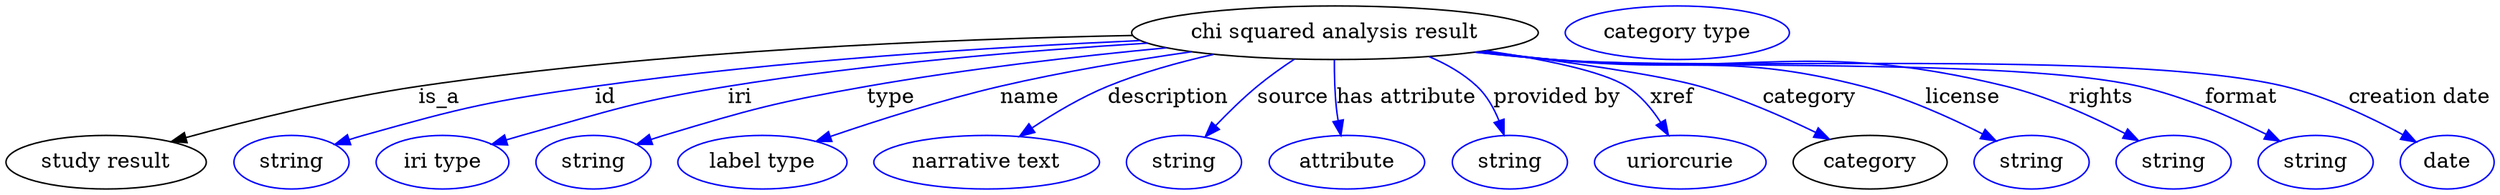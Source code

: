 digraph {
	graph [bb="0,0,1661.1,123"];
	node [label="\N"];
	"chi squared analysis result"	[height=0.5,
		label="chi squared analysis result",
		pos="885.94,105",
		width=3.7733];
	"study result"	[height=0.5,
		pos="66.944,18",
		width=1.8596];
	"chi squared analysis result" -> "study result"	[label=is_a,
		lp="289.94,61.5",
		pos="e,110.54,31.824 750.77,103.11 626.7,100.66 438.09,92.854 275.94,69 222.29,61.107 162.19,46.059 120.26,34.525"];
	id	[color=blue,
		height=0.5,
		label=string,
		pos="189.94,18",
		width=1.0652];
	"chi squared analysis result" -> id	[color=blue,
		label=id,
		lp="401.94,61.5",
		pos="e,218.94,29.966 756.22,99.567 656.94,95.011 516.82,86.071 394.94,69 324.33,59.109 306.59,55.278 237.94,36 234.84,35.128 231.64,34.158 \
228.44,33.138",
		style=solid];
	iri	[color=blue,
		height=0.5,
		label="iri type",
		pos="290.94,18",
		width=1.2277];
	"chi squared analysis result" -> iri	[color=blue,
		label=iri,
		lp="489.94,61.5",
		pos="e,324.34,29.804 760.68,98.002 680.59,92.972 574.71,84.103 481.94,69 430.39,60.606 372.54,44.49 334.15,32.818",
		style=solid];
	type	[color=blue,
		height=0.5,
		label=string,
		pos="391.94,18",
		width=1.0652];
	"chi squared analysis result" -> type	[color=blue,
		label=type,
		lp="590.94,61.5",
		pos="e,420.86,30.019 773.54,94.795 714.21,89.07 640.35,80.569 574.94,69 513.7,58.167 498.5,53.938 438.94,36 436.18,35.167 433.34,34.264 \
430.49,33.322",
		style=solid];
	name	[color=blue,
		height=0.5,
		label="label type",
		pos="504.94,18",
		width=1.5707];
	"chi squared analysis result" -> name	[color=blue,
		label=name,
		lp="682.94,61.5",
		pos="e,540.6,31.982 790.11,92.191 750.48,86.473 704.24,78.716 662.94,69 624.41,59.932 581.65,46.166 550.34,35.372",
		style=solid];
	description	[color=blue,
		height=0.5,
		label="narrative text",
		pos="654.94,18",
		width=2.0943];
	"chi squared analysis result" -> description	[color=blue,
		label=description,
		lp="774.44,61.5",
		pos="e,676.32,35.341 804.29,90.509 781.05,85.259 756.06,78.229 733.94,69 716.7,61.805 698.99,50.972 684.72,41.226",
		style=solid];
	source	[color=blue,
		height=0.5,
		label=string,
		pos="786.94,18",
		width=1.0652];
	"chi squared analysis result" -> source	[color=blue,
		label=source,
		lp="857.94,61.5",
		pos="e,800.5,35.2 858.66,87.294 850.43,81.827 841.57,75.483 833.94,69 824.63,61.085 815.23,51.484 807.32,42.819",
		style=solid];
	"has attribute"	[color=blue,
		height=0.5,
		label=attribute,
		pos="894.94,18",
		width=1.4443];
	"chi squared analysis result" -> "has attribute"	[color=blue,
		label="has attribute",
		lp="933.94,61.5",
		pos="e,890.33,35.966 885.42,86.814 885.35,77.14 885.61,64.858 886.94,54 887.27,51.309 887.72,48.522 888.24,45.749",
		style=solid];
	"provided by"	[color=blue,
		height=0.5,
		label=string,
		pos="1002.9,18",
		width=1.0652];
	"chi squared analysis result" -> "provided by"	[color=blue,
		label="provided by",
		lp="1034.4,61.5",
		pos="e,999.02,36.312 948.83,88.977 960.5,84.048 971.85,77.549 980.94,69 987.6,62.743 992.36,54.117 995.71,45.79",
		style=solid];
	xref	[color=blue,
		height=0.5,
		label=uriorcurie,
		pos="1116.9,18",
		width=1.5887];
	"chi squared analysis result" -> xref	[color=blue,
		label=xref,
		lp="1111.4,61.5",
		pos="e,1109,36.061 986.68,92.905 1025.6,87.178 1064.7,79.221 1080.9,69 1090.3,63.099 1098,53.797 1103.8,44.808",
		style=solid];
	category	[height=0.5,
		pos="1243.9,18",
		width=1.4263];
	"chi squared analysis result" -> category	[color=blue,
		label=category,
		lp="1203.4,61.5",
		pos="e,1216.6,33.503 984.69,92.576 1040,85.64 1103,76.675 1129.9,69 1156.7,61.356 1185.5,48.731 1207.4,38.079",
		style=solid];
	license	[color=blue,
		height=0.5,
		label=string,
		pos="1351.9,18",
		width=1.0652];
	"chi squared analysis result" -> license	[color=blue,
		label=license,
		lp="1305.9,61.5",
		pos="e,1328.1,32.344 982.22,92.297 998.48,90.44 1015.2,88.605 1030.9,87 1123.3,77.597 1149.1,92.087 1238.9,69 1267.1,61.761 1297.2,48.158 \
1319.2,36.967",
		style=solid];
	rights	[color=blue,
		height=0.5,
		label=string,
		pos="1446.9,18",
		width=1.0652];
	"chi squared analysis result" -> rights	[color=blue,
		label=rights,
		lp="1398.4,61.5",
		pos="e,1423.4,32.551 981.02,92.06 997.64,90.199 1014.8,88.424 1030.9,87 1165.8,75.115 1203.5,101.11 1334.9,69 1362.9,62.179 1392.5,48.645 \
1414.3,37.376",
		style=solid];
	format	[color=blue,
		height=0.5,
		label=string,
		pos="1541.9,18",
		width=1.0652];
	"chi squared analysis result" -> format	[color=blue,
		label=format,
		lp="1492.4,61.5",
		pos="e,1517.9,32.179 980.23,91.964 997.09,90.091 1014.5,88.337 1030.9,87 1118.1,79.905 1338.7,88.359 1423.9,69 1453.9,62.202 1485.8,48.205 \
1508.9,36.746",
		style=solid];
	"creation date"	[color=blue,
		height=0.5,
		label=date,
		pos="1629.9,18",
		width=0.86659];
	"chi squared analysis result" -> "creation date"	[color=blue,
		label="creation date",
		lp="1611.4,61.5",
		pos="e,1609.1,31.57 979.44,91.926 996.55,90.033 1014.3,88.282 1030.9,87 1139.6,78.649 1414.9,94.201 1520.9,69 1549.2,62.289 1579,48.065 \
1600.3,36.498",
		style=solid];
	"named thing_category"	[color=blue,
		height=0.5,
		label="category type",
		pos="1114.9,105",
		width=2.0762];
}
